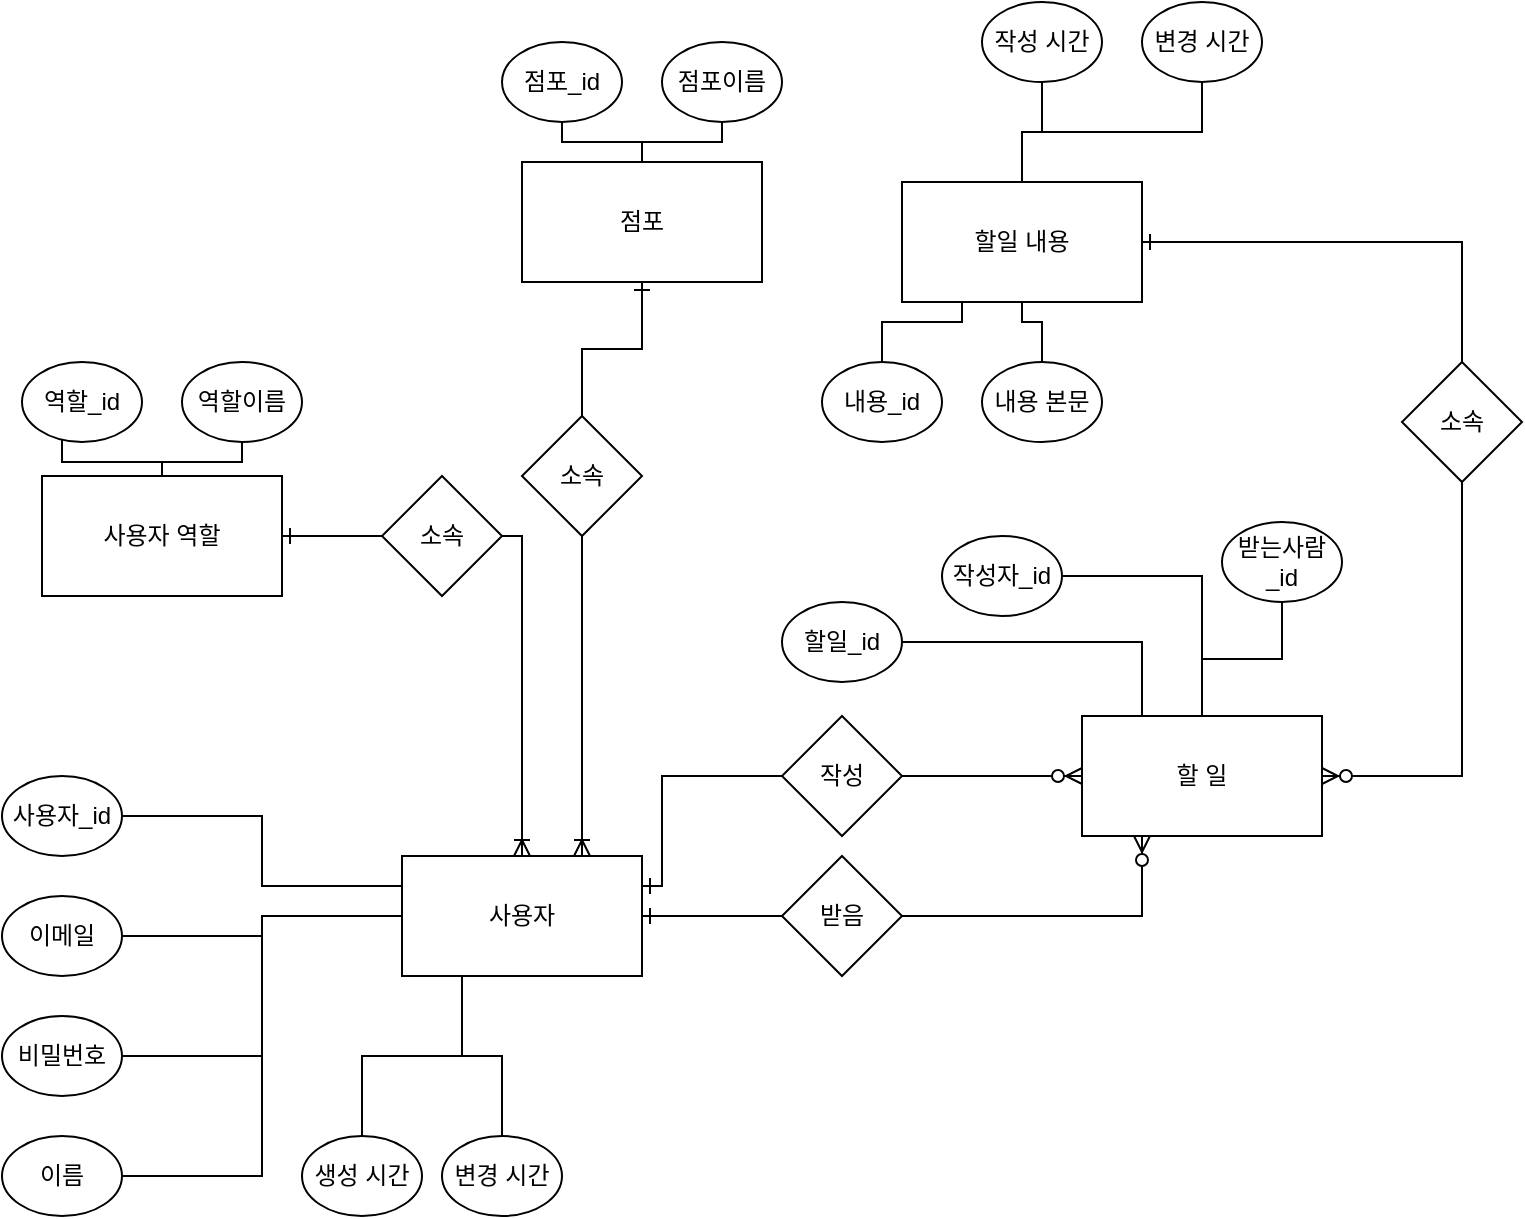 <mxfile version="10.9.8" type="device"><diagram id="KrQkzSxudHYTZQM3vSfU" name="Page-1"><mxGraphModel dx="1102" dy="535" grid="1" gridSize="10" guides="1" tooltips="1" connect="1" arrows="1" fold="1" page="1" pageScale="1" pageWidth="827" pageHeight="1169" math="0" shadow="0"><root><mxCell id="0"/><mxCell id="1" parent="0"/><mxCell id="X6uqAVKhaJp8gIh532PN-1" value="사용자" style="rounded=0;whiteSpace=wrap;html=1;" vertex="1" parent="1"><mxGeometry x="230" y="437" width="120" height="60" as="geometry"/></mxCell><mxCell id="X6uqAVKhaJp8gIh532PN-6" style="edgeStyle=orthogonalEdgeStyle;rounded=0;orthogonalLoop=1;jettySize=auto;html=1;entryX=0;entryY=0.25;entryDx=0;entryDy=0;endArrow=none;endFill=0;" edge="1" parent="1" source="X6uqAVKhaJp8gIh532PN-2" target="X6uqAVKhaJp8gIh532PN-1"><mxGeometry relative="1" as="geometry"/></mxCell><mxCell id="X6uqAVKhaJp8gIh532PN-2" value="사용자_id" style="ellipse;whiteSpace=wrap;html=1;" vertex="1" parent="1"><mxGeometry x="30" y="397" width="60" height="40" as="geometry"/></mxCell><mxCell id="X6uqAVKhaJp8gIh532PN-7" style="edgeStyle=orthogonalEdgeStyle;rounded=0;orthogonalLoop=1;jettySize=auto;html=1;entryX=0;entryY=0.5;entryDx=0;entryDy=0;endArrow=none;endFill=0;" edge="1" parent="1" source="X6uqAVKhaJp8gIh532PN-3" target="X6uqAVKhaJp8gIh532PN-1"><mxGeometry relative="1" as="geometry"/></mxCell><mxCell id="X6uqAVKhaJp8gIh532PN-3" value="이메일" style="ellipse;whiteSpace=wrap;html=1;" vertex="1" parent="1"><mxGeometry x="30" y="457" width="60" height="40" as="geometry"/></mxCell><mxCell id="X6uqAVKhaJp8gIh532PN-8" style="edgeStyle=orthogonalEdgeStyle;rounded=0;orthogonalLoop=1;jettySize=auto;html=1;entryX=0;entryY=0.5;entryDx=0;entryDy=0;endArrow=none;endFill=0;" edge="1" parent="1" source="X6uqAVKhaJp8gIh532PN-4" target="X6uqAVKhaJp8gIh532PN-1"><mxGeometry relative="1" as="geometry"/></mxCell><mxCell id="X6uqAVKhaJp8gIh532PN-4" value="비밀번호" style="ellipse;whiteSpace=wrap;html=1;" vertex="1" parent="1"><mxGeometry x="30" y="517" width="60" height="40" as="geometry"/></mxCell><mxCell id="X6uqAVKhaJp8gIh532PN-9" style="edgeStyle=orthogonalEdgeStyle;rounded=0;orthogonalLoop=1;jettySize=auto;html=1;entryX=0;entryY=0.5;entryDx=0;entryDy=0;endArrow=none;endFill=0;" edge="1" parent="1" source="X6uqAVKhaJp8gIh532PN-5" target="X6uqAVKhaJp8gIh532PN-1"><mxGeometry relative="1" as="geometry"/></mxCell><mxCell id="X6uqAVKhaJp8gIh532PN-5" value="이름" style="ellipse;whiteSpace=wrap;html=1;" vertex="1" parent="1"><mxGeometry x="30" y="577" width="60" height="40" as="geometry"/></mxCell><mxCell id="X6uqAVKhaJp8gIh532PN-13" style="edgeStyle=orthogonalEdgeStyle;rounded=0;orthogonalLoop=1;jettySize=auto;html=1;entryX=0.25;entryY=1;entryDx=0;entryDy=0;endArrow=none;endFill=0;" edge="1" parent="1" source="X6uqAVKhaJp8gIh532PN-11" target="X6uqAVKhaJp8gIh532PN-1"><mxGeometry relative="1" as="geometry"/></mxCell><mxCell id="X6uqAVKhaJp8gIh532PN-11" value="생성 시간" style="ellipse;whiteSpace=wrap;html=1;" vertex="1" parent="1"><mxGeometry x="180" y="577" width="60" height="40" as="geometry"/></mxCell><mxCell id="X6uqAVKhaJp8gIh532PN-14" style="edgeStyle=orthogonalEdgeStyle;rounded=0;orthogonalLoop=1;jettySize=auto;html=1;entryX=0.25;entryY=1;entryDx=0;entryDy=0;endArrow=none;endFill=0;" edge="1" parent="1" source="X6uqAVKhaJp8gIh532PN-12" target="X6uqAVKhaJp8gIh532PN-1"><mxGeometry relative="1" as="geometry"/></mxCell><mxCell id="X6uqAVKhaJp8gIh532PN-12" value="변경 시간" style="ellipse;whiteSpace=wrap;html=1;" vertex="1" parent="1"><mxGeometry x="250" y="577" width="60" height="40" as="geometry"/></mxCell><mxCell id="X6uqAVKhaJp8gIh532PN-64" style="edgeStyle=orthogonalEdgeStyle;rounded=0;orthogonalLoop=1;jettySize=auto;html=1;exitX=1;exitY=0.5;exitDx=0;exitDy=0;entryX=0;entryY=0.5;entryDx=0;entryDy=0;startArrow=ERone;startFill=0;endArrow=none;endFill=0;" edge="1" parent="1" source="X6uqAVKhaJp8gIh532PN-15" target="X6uqAVKhaJp8gIh532PN-63"><mxGeometry relative="1" as="geometry"/></mxCell><mxCell id="X6uqAVKhaJp8gIh532PN-15" value="사용자 역할" style="rounded=0;whiteSpace=wrap;html=1;" vertex="1" parent="1"><mxGeometry x="50" y="247" width="120" height="60" as="geometry"/></mxCell><mxCell id="X6uqAVKhaJp8gIh532PN-18" style="edgeStyle=orthogonalEdgeStyle;rounded=0;orthogonalLoop=1;jettySize=auto;html=1;entryX=0.5;entryY=0;entryDx=0;entryDy=0;endArrow=none;endFill=0;" edge="1" parent="1" source="X6uqAVKhaJp8gIh532PN-16" target="X6uqAVKhaJp8gIh532PN-15"><mxGeometry relative="1" as="geometry"><Array as="points"><mxPoint x="60" y="240"/><mxPoint x="110" y="240"/></Array></mxGeometry></mxCell><mxCell id="X6uqAVKhaJp8gIh532PN-16" value="역할_id" style="ellipse;whiteSpace=wrap;html=1;" vertex="1" parent="1"><mxGeometry x="40" y="190" width="60" height="40" as="geometry"/></mxCell><mxCell id="X6uqAVKhaJp8gIh532PN-19" style="edgeStyle=orthogonalEdgeStyle;rounded=0;orthogonalLoop=1;jettySize=auto;html=1;entryX=0.5;entryY=0;entryDx=0;entryDy=0;endArrow=none;endFill=0;" edge="1" parent="1" source="X6uqAVKhaJp8gIh532PN-17" target="X6uqAVKhaJp8gIh532PN-15"><mxGeometry relative="1" as="geometry"><Array as="points"><mxPoint x="150" y="240"/><mxPoint x="110" y="240"/></Array></mxGeometry></mxCell><mxCell id="X6uqAVKhaJp8gIh532PN-17" value="역할이름" style="ellipse;whiteSpace=wrap;html=1;" vertex="1" parent="1"><mxGeometry x="120" y="190" width="60" height="40" as="geometry"/></mxCell><mxCell id="X6uqAVKhaJp8gIh532PN-21" value="할 일" style="rounded=0;whiteSpace=wrap;html=1;" vertex="1" parent="1"><mxGeometry x="570" y="367" width="120" height="60" as="geometry"/></mxCell><mxCell id="X6uqAVKhaJp8gIh532PN-28" style="edgeStyle=orthogonalEdgeStyle;rounded=0;orthogonalLoop=1;jettySize=auto;html=1;exitX=1;exitY=0.5;exitDx=0;exitDy=0;entryX=0.25;entryY=0;entryDx=0;entryDy=0;startArrow=none;startFill=0;endArrow=none;endFill=0;" edge="1" parent="1" source="X6uqAVKhaJp8gIh532PN-22" target="X6uqAVKhaJp8gIh532PN-21"><mxGeometry relative="1" as="geometry"><Array as="points"><mxPoint x="600" y="330"/></Array></mxGeometry></mxCell><mxCell id="X6uqAVKhaJp8gIh532PN-22" value="할일_id" style="ellipse;whiteSpace=wrap;html=1;" vertex="1" parent="1"><mxGeometry x="420" y="310" width="60" height="40" as="geometry"/></mxCell><mxCell id="X6uqAVKhaJp8gIh532PN-29" style="edgeStyle=orthogonalEdgeStyle;rounded=0;orthogonalLoop=1;jettySize=auto;html=1;entryX=0.5;entryY=0;entryDx=0;entryDy=0;startArrow=none;startFill=0;endArrow=none;endFill=0;" edge="1" parent="1" source="X6uqAVKhaJp8gIh532PN-23" target="X6uqAVKhaJp8gIh532PN-21"><mxGeometry relative="1" as="geometry"/></mxCell><mxCell id="X6uqAVKhaJp8gIh532PN-23" value="작성자_id" style="ellipse;whiteSpace=wrap;html=1;" vertex="1" parent="1"><mxGeometry x="500" y="277" width="60" height="40" as="geometry"/></mxCell><mxCell id="X6uqAVKhaJp8gIh532PN-30" style="edgeStyle=orthogonalEdgeStyle;rounded=0;orthogonalLoop=1;jettySize=auto;html=1;entryX=0.5;entryY=0;entryDx=0;entryDy=0;startArrow=none;startFill=0;endArrow=none;endFill=0;" edge="1" parent="1" source="X6uqAVKhaJp8gIh532PN-24" target="X6uqAVKhaJp8gIh532PN-21"><mxGeometry relative="1" as="geometry"/></mxCell><mxCell id="X6uqAVKhaJp8gIh532PN-24" value="받는사람_id" style="ellipse;whiteSpace=wrap;html=1;" vertex="1" parent="1"><mxGeometry x="640" y="270" width="60" height="40" as="geometry"/></mxCell><mxCell id="X6uqAVKhaJp8gIh532PN-36" style="edgeStyle=orthogonalEdgeStyle;rounded=0;orthogonalLoop=1;jettySize=auto;html=1;entryX=0.5;entryY=0;entryDx=0;entryDy=0;startArrow=none;startFill=0;endArrow=none;endFill=0;" edge="1" parent="1" source="X6uqAVKhaJp8gIh532PN-26" target="X6uqAVKhaJp8gIh532PN-27"><mxGeometry relative="1" as="geometry"/></mxCell><mxCell id="X6uqAVKhaJp8gIh532PN-26" value="작성 시간" style="ellipse;whiteSpace=wrap;html=1;" vertex="1" parent="1"><mxGeometry x="520" y="10" width="60" height="40" as="geometry"/></mxCell><mxCell id="X6uqAVKhaJp8gIh532PN-27" value="할일 내용" style="rounded=0;whiteSpace=wrap;html=1;" vertex="1" parent="1"><mxGeometry x="480" y="100" width="120" height="60" as="geometry"/></mxCell><mxCell id="X6uqAVKhaJp8gIh532PN-37" style="edgeStyle=orthogonalEdgeStyle;rounded=0;orthogonalLoop=1;jettySize=auto;html=1;startArrow=none;startFill=0;endArrow=none;endFill=0;" edge="1" parent="1" source="X6uqAVKhaJp8gIh532PN-32" target="X6uqAVKhaJp8gIh532PN-27"><mxGeometry relative="1" as="geometry"/></mxCell><mxCell id="X6uqAVKhaJp8gIh532PN-32" value="변경 시간" style="ellipse;whiteSpace=wrap;html=1;" vertex="1" parent="1"><mxGeometry x="600" y="10" width="60" height="40" as="geometry"/></mxCell><mxCell id="X6uqAVKhaJp8gIh532PN-38" style="edgeStyle=orthogonalEdgeStyle;rounded=0;orthogonalLoop=1;jettySize=auto;html=1;entryX=0.25;entryY=1;entryDx=0;entryDy=0;startArrow=none;startFill=0;endArrow=none;endFill=0;" edge="1" parent="1" source="X6uqAVKhaJp8gIh532PN-33" target="X6uqAVKhaJp8gIh532PN-27"><mxGeometry relative="1" as="geometry"/></mxCell><mxCell id="X6uqAVKhaJp8gIh532PN-33" value="내용_id" style="ellipse;whiteSpace=wrap;html=1;" vertex="1" parent="1"><mxGeometry x="440" y="190" width="60" height="40" as="geometry"/></mxCell><mxCell id="X6uqAVKhaJp8gIh532PN-39" style="edgeStyle=orthogonalEdgeStyle;rounded=0;orthogonalLoop=1;jettySize=auto;html=1;entryX=0.5;entryY=1;entryDx=0;entryDy=0;startArrow=none;startFill=0;endArrow=none;endFill=0;" edge="1" parent="1" source="X6uqAVKhaJp8gIh532PN-34" target="X6uqAVKhaJp8gIh532PN-27"><mxGeometry relative="1" as="geometry"/></mxCell><mxCell id="X6uqAVKhaJp8gIh532PN-34" value="내용 본문" style="ellipse;whiteSpace=wrap;html=1;" vertex="1" parent="1"><mxGeometry x="520" y="190" width="60" height="40" as="geometry"/></mxCell><mxCell id="X6uqAVKhaJp8gIh532PN-59" style="edgeStyle=orthogonalEdgeStyle;rounded=0;orthogonalLoop=1;jettySize=auto;html=1;entryX=0.5;entryY=0;entryDx=0;entryDy=0;startArrow=ERone;startFill=0;endArrow=none;endFill=0;" edge="1" parent="1" source="X6uqAVKhaJp8gIh532PN-47" target="X6uqAVKhaJp8gIh532PN-58"><mxGeometry relative="1" as="geometry"/></mxCell><mxCell id="X6uqAVKhaJp8gIh532PN-47" value="점포" style="rounded=0;whiteSpace=wrap;html=1;" vertex="1" parent="1"><mxGeometry x="290" y="90" width="120" height="60" as="geometry"/></mxCell><mxCell id="X6uqAVKhaJp8gIh532PN-55" style="edgeStyle=orthogonalEdgeStyle;rounded=0;orthogonalLoop=1;jettySize=auto;html=1;exitX=0.5;exitY=1;exitDx=0;exitDy=0;entryX=0.5;entryY=0;entryDx=0;entryDy=0;startArrow=none;startFill=0;endArrow=none;endFill=0;" edge="1" parent="1" source="X6uqAVKhaJp8gIh532PN-53" target="X6uqAVKhaJp8gIh532PN-47"><mxGeometry relative="1" as="geometry"><Array as="points"><mxPoint x="310" y="80"/><mxPoint x="350" y="80"/></Array></mxGeometry></mxCell><mxCell id="X6uqAVKhaJp8gIh532PN-53" value="점포_id" style="ellipse;whiteSpace=wrap;html=1;" vertex="1" parent="1"><mxGeometry x="280" y="30" width="60" height="40" as="geometry"/></mxCell><mxCell id="X6uqAVKhaJp8gIh532PN-56" style="edgeStyle=orthogonalEdgeStyle;rounded=0;orthogonalLoop=1;jettySize=auto;html=1;exitX=0.5;exitY=1;exitDx=0;exitDy=0;entryX=0.5;entryY=0;entryDx=0;entryDy=0;startArrow=none;startFill=0;endArrow=none;endFill=0;" edge="1" parent="1" source="X6uqAVKhaJp8gIh532PN-54" target="X6uqAVKhaJp8gIh532PN-47"><mxGeometry relative="1" as="geometry"><Array as="points"><mxPoint x="390" y="80"/><mxPoint x="350" y="80"/></Array></mxGeometry></mxCell><mxCell id="X6uqAVKhaJp8gIh532PN-54" value="점포이름" style="ellipse;whiteSpace=wrap;html=1;" vertex="1" parent="1"><mxGeometry x="360" y="30" width="60" height="40" as="geometry"/></mxCell><mxCell id="X6uqAVKhaJp8gIh532PN-61" style="edgeStyle=orthogonalEdgeStyle;rounded=0;orthogonalLoop=1;jettySize=auto;html=1;exitX=0.5;exitY=1;exitDx=0;exitDy=0;entryX=0.75;entryY=0;entryDx=0;entryDy=0;startArrow=none;startFill=0;endArrow=ERoneToMany;endFill=0;" edge="1" parent="1" source="X6uqAVKhaJp8gIh532PN-58" target="X6uqAVKhaJp8gIh532PN-1"><mxGeometry relative="1" as="geometry"/></mxCell><mxCell id="X6uqAVKhaJp8gIh532PN-58" value="소속" style="rhombus;whiteSpace=wrap;html=1;" vertex="1" parent="1"><mxGeometry x="290" y="217" width="60" height="60" as="geometry"/></mxCell><mxCell id="X6uqAVKhaJp8gIh532PN-65" style="edgeStyle=orthogonalEdgeStyle;rounded=0;orthogonalLoop=1;jettySize=auto;html=1;exitX=1;exitY=0.5;exitDx=0;exitDy=0;entryX=0.5;entryY=0;entryDx=0;entryDy=0;startArrow=none;startFill=0;endArrow=ERoneToMany;endFill=0;" edge="1" parent="1" source="X6uqAVKhaJp8gIh532PN-63" target="X6uqAVKhaJp8gIh532PN-1"><mxGeometry relative="1" as="geometry"><Array as="points"><mxPoint x="290" y="277"/></Array></mxGeometry></mxCell><mxCell id="X6uqAVKhaJp8gIh532PN-63" value="소속" style="rhombus;whiteSpace=wrap;html=1;" vertex="1" parent="1"><mxGeometry x="220" y="247" width="60" height="60" as="geometry"/></mxCell><mxCell id="X6uqAVKhaJp8gIh532PN-67" style="edgeStyle=orthogonalEdgeStyle;rounded=0;orthogonalLoop=1;jettySize=auto;html=1;entryX=1;entryY=0.25;entryDx=0;entryDy=0;startArrow=none;startFill=0;endArrow=ERone;endFill=0;" edge="1" parent="1" source="X6uqAVKhaJp8gIh532PN-66" target="X6uqAVKhaJp8gIh532PN-1"><mxGeometry relative="1" as="geometry"><Array as="points"><mxPoint x="360" y="397"/><mxPoint x="360" y="452"/></Array></mxGeometry></mxCell><mxCell id="X6uqAVKhaJp8gIh532PN-68" style="edgeStyle=orthogonalEdgeStyle;rounded=0;orthogonalLoop=1;jettySize=auto;html=1;exitX=1;exitY=0.5;exitDx=0;exitDy=0;entryX=0;entryY=0.5;entryDx=0;entryDy=0;startArrow=none;startFill=0;endArrow=ERzeroToMany;endFill=1;" edge="1" parent="1" source="X6uqAVKhaJp8gIh532PN-66" target="X6uqAVKhaJp8gIh532PN-21"><mxGeometry relative="1" as="geometry"><mxPoint x="550" y="397" as="sourcePoint"/></mxGeometry></mxCell><mxCell id="X6uqAVKhaJp8gIh532PN-66" value="작성" style="rhombus;whiteSpace=wrap;html=1;" vertex="1" parent="1"><mxGeometry x="420" y="367" width="60" height="60" as="geometry"/></mxCell><mxCell id="X6uqAVKhaJp8gIh532PN-70" style="edgeStyle=orthogonalEdgeStyle;rounded=0;orthogonalLoop=1;jettySize=auto;html=1;exitX=0;exitY=0.5;exitDx=0;exitDy=0;entryX=1;entryY=0.5;entryDx=0;entryDy=0;startArrow=none;startFill=0;endArrow=ERone;endFill=0;" edge="1" parent="1" source="X6uqAVKhaJp8gIh532PN-69" target="X6uqAVKhaJp8gIh532PN-1"><mxGeometry relative="1" as="geometry"/></mxCell><mxCell id="X6uqAVKhaJp8gIh532PN-71" style="edgeStyle=orthogonalEdgeStyle;rounded=0;orthogonalLoop=1;jettySize=auto;html=1;entryX=0.25;entryY=1;entryDx=0;entryDy=0;startArrow=none;startFill=0;endArrow=ERzeroToMany;endFill=1;" edge="1" parent="1" source="X6uqAVKhaJp8gIh532PN-69" target="X6uqAVKhaJp8gIh532PN-21"><mxGeometry relative="1" as="geometry"/></mxCell><mxCell id="X6uqAVKhaJp8gIh532PN-69" value="받음" style="rhombus;whiteSpace=wrap;html=1;" vertex="1" parent="1"><mxGeometry x="420" y="437" width="60" height="60" as="geometry"/></mxCell><mxCell id="X6uqAVKhaJp8gIh532PN-82" style="edgeStyle=orthogonalEdgeStyle;rounded=0;orthogonalLoop=1;jettySize=auto;html=1;exitX=0.5;exitY=1;exitDx=0;exitDy=0;entryX=1;entryY=0.5;entryDx=0;entryDy=0;startArrow=none;startFill=0;endArrow=ERzeroToMany;endFill=1;" edge="1" parent="1" source="X6uqAVKhaJp8gIh532PN-81" target="X6uqAVKhaJp8gIh532PN-21"><mxGeometry relative="1" as="geometry"/></mxCell><mxCell id="X6uqAVKhaJp8gIh532PN-83" style="edgeStyle=orthogonalEdgeStyle;rounded=0;orthogonalLoop=1;jettySize=auto;html=1;exitX=0.5;exitY=0;exitDx=0;exitDy=0;entryX=1;entryY=0.5;entryDx=0;entryDy=0;startArrow=none;startFill=0;endArrow=ERone;endFill=0;" edge="1" parent="1" source="X6uqAVKhaJp8gIh532PN-81" target="X6uqAVKhaJp8gIh532PN-27"><mxGeometry relative="1" as="geometry"/></mxCell><mxCell id="X6uqAVKhaJp8gIh532PN-81" value="소속" style="rhombus;whiteSpace=wrap;html=1;" vertex="1" parent="1"><mxGeometry x="730" y="190" width="60" height="60" as="geometry"/></mxCell></root></mxGraphModel></diagram></mxfile>